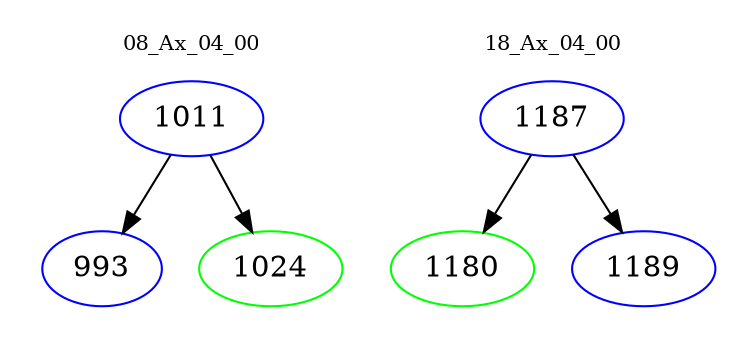 digraph{
subgraph cluster_0 {
color = white
label = "08_Ax_04_00";
fontsize=10;
T0_1011 [label="1011", color="blue"]
T0_1011 -> T0_993 [color="black"]
T0_993 [label="993", color="blue"]
T0_1011 -> T0_1024 [color="black"]
T0_1024 [label="1024", color="green"]
}
subgraph cluster_1 {
color = white
label = "18_Ax_04_00";
fontsize=10;
T1_1187 [label="1187", color="blue"]
T1_1187 -> T1_1180 [color="black"]
T1_1180 [label="1180", color="green"]
T1_1187 -> T1_1189 [color="black"]
T1_1189 [label="1189", color="blue"]
}
}
